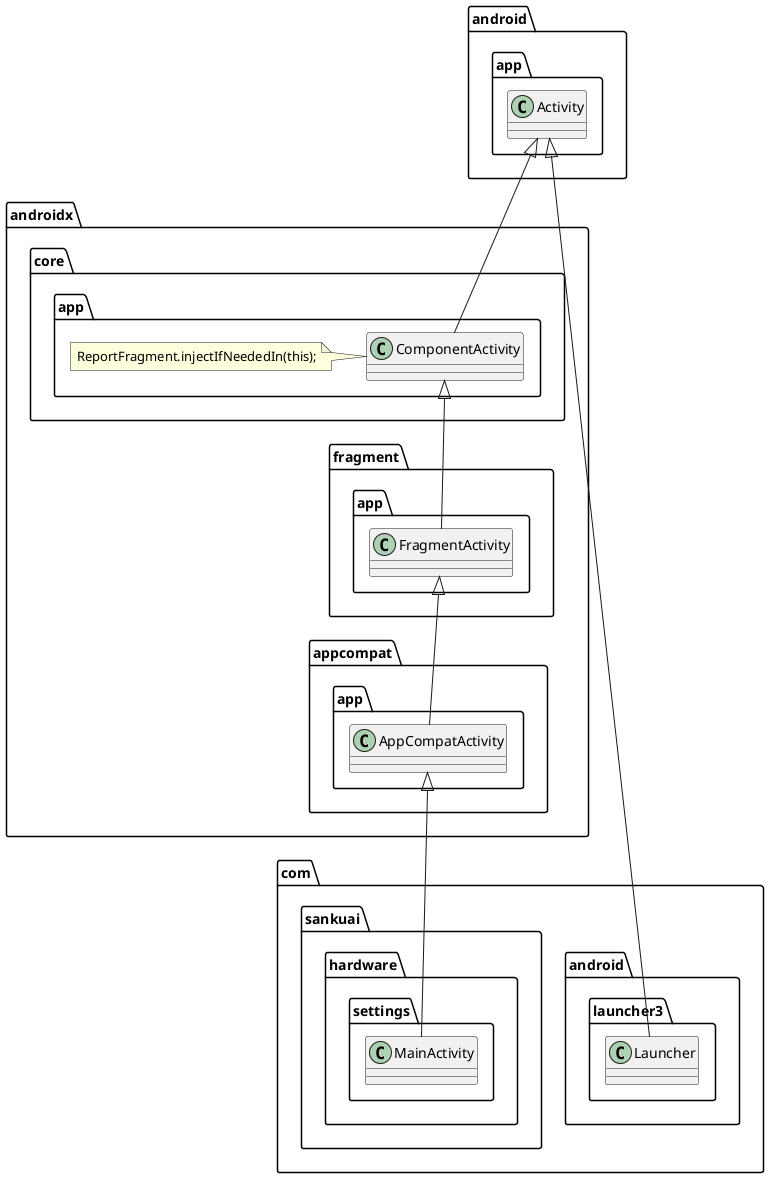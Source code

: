 @startuml
package "com.android.launcher3" {
    class Launcher {

    }
}

package "android.app" {
    class Activity {

    }
}

Activity <|-- Launcher


package "com.sankuai.hardware.settings" {
    class MainActivity {

    }
}

package "androidx.appcompat.app" {
    class AppCompatActivity {

    }
}

AppCompatActivity <|-- MainActivity

package "androidx.fragment.app" {
    class FragmentActivity {

    }
}

FragmentActivity <|-- AppCompatActivity

package "androidx.core.app" {
    class ComponentActivity {

    }
    note left: ReportFragment.injectIfNeededIn(this);
}

ComponentActivity <|-- FragmentActivity
Activity <|-- ComponentActivity

@enduml